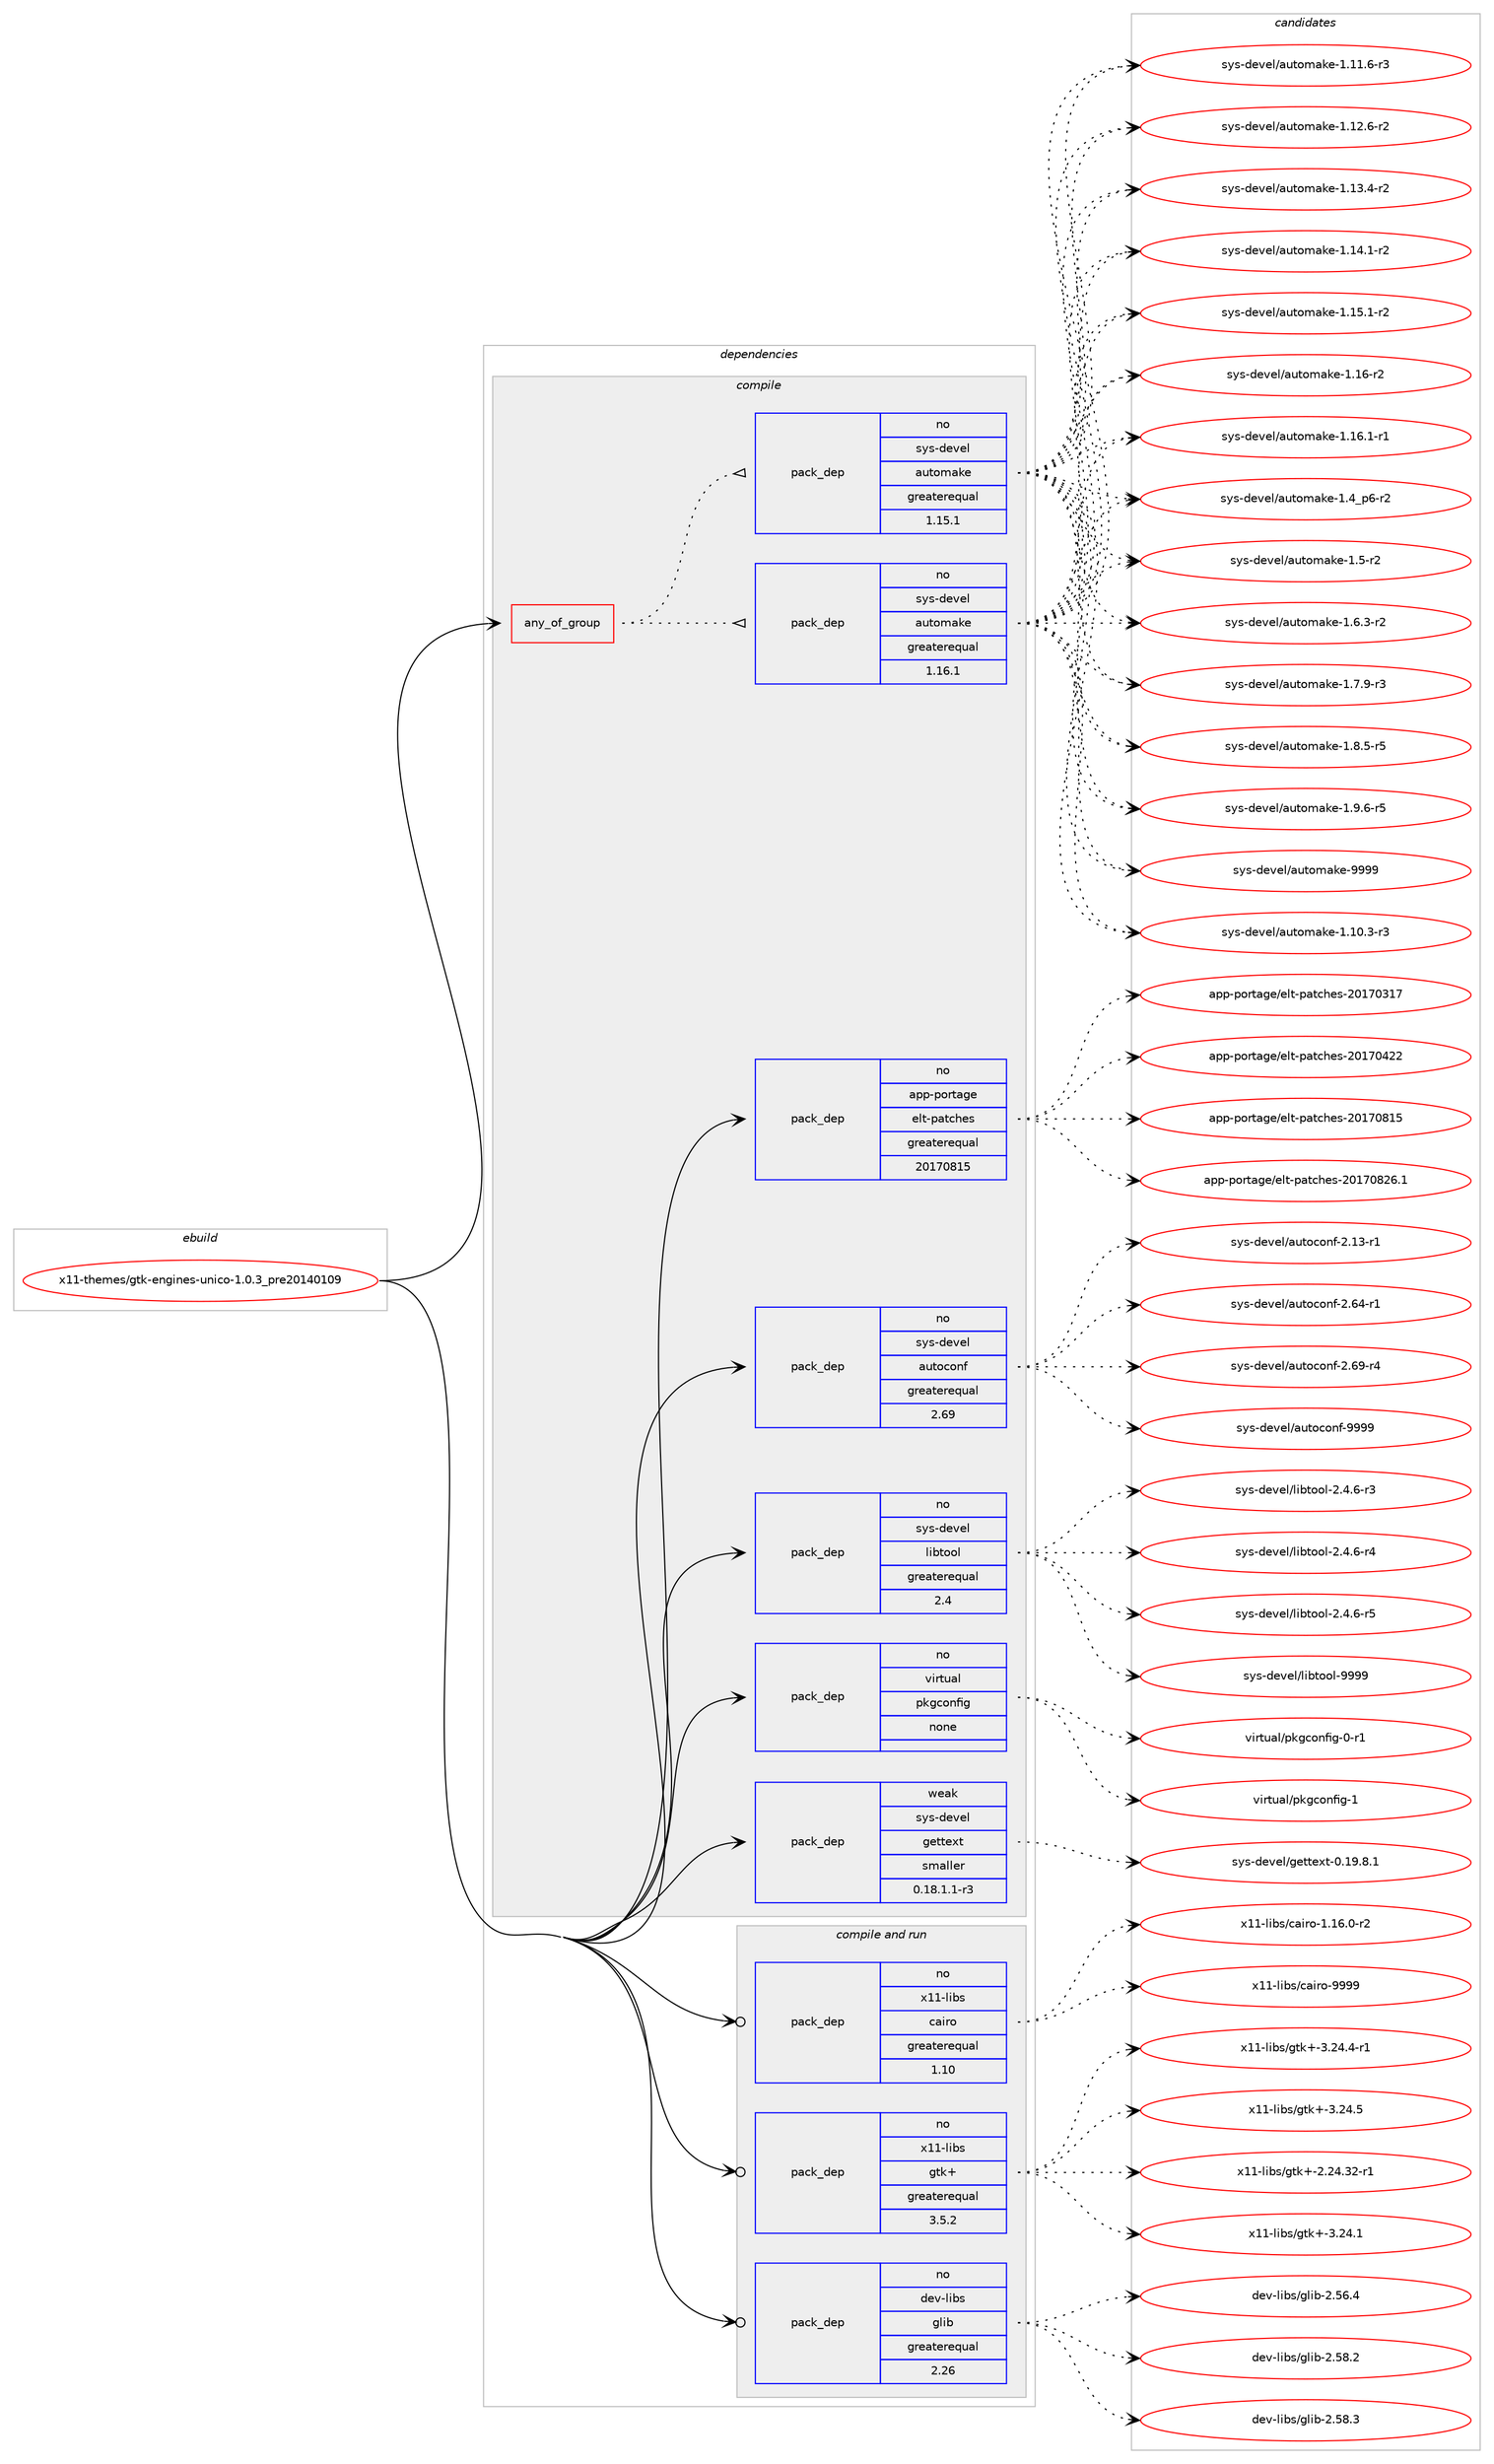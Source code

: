digraph prolog {

# *************
# Graph options
# *************

newrank=true;
concentrate=true;
compound=true;
graph [rankdir=LR,fontname=Helvetica,fontsize=10,ranksep=1.5];#, ranksep=2.5, nodesep=0.2];
edge  [arrowhead=vee];
node  [fontname=Helvetica,fontsize=10];

# **********
# The ebuild
# **********

subgraph cluster_leftcol {
color=gray;
rank=same;
label=<<i>ebuild</i>>;
id [label="x11-themes/gtk-engines-unico-1.0.3_pre20140109", color=red, width=4, href="../x11-themes/gtk-engines-unico-1.0.3_pre20140109.svg"];
}

# ****************
# The dependencies
# ****************

subgraph cluster_midcol {
color=gray;
label=<<i>dependencies</i>>;
subgraph cluster_compile {
fillcolor="#eeeeee";
style=filled;
label=<<i>compile</i>>;
subgraph any28836 {
dependency1769137 [label=<<TABLE BORDER="0" CELLBORDER="1" CELLSPACING="0" CELLPADDING="4"><TR><TD CELLPADDING="10">any_of_group</TD></TR></TABLE>>, shape=none, color=red];subgraph pack1272111 {
dependency1769138 [label=<<TABLE BORDER="0" CELLBORDER="1" CELLSPACING="0" CELLPADDING="4" WIDTH="220"><TR><TD ROWSPAN="6" CELLPADDING="30">pack_dep</TD></TR><TR><TD WIDTH="110">no</TD></TR><TR><TD>sys-devel</TD></TR><TR><TD>automake</TD></TR><TR><TD>greaterequal</TD></TR><TR><TD>1.16.1</TD></TR></TABLE>>, shape=none, color=blue];
}
dependency1769137:e -> dependency1769138:w [weight=20,style="dotted",arrowhead="oinv"];
subgraph pack1272112 {
dependency1769139 [label=<<TABLE BORDER="0" CELLBORDER="1" CELLSPACING="0" CELLPADDING="4" WIDTH="220"><TR><TD ROWSPAN="6" CELLPADDING="30">pack_dep</TD></TR><TR><TD WIDTH="110">no</TD></TR><TR><TD>sys-devel</TD></TR><TR><TD>automake</TD></TR><TR><TD>greaterequal</TD></TR><TR><TD>1.15.1</TD></TR></TABLE>>, shape=none, color=blue];
}
dependency1769137:e -> dependency1769139:w [weight=20,style="dotted",arrowhead="oinv"];
}
id:e -> dependency1769137:w [weight=20,style="solid",arrowhead="vee"];
subgraph pack1272113 {
dependency1769140 [label=<<TABLE BORDER="0" CELLBORDER="1" CELLSPACING="0" CELLPADDING="4" WIDTH="220"><TR><TD ROWSPAN="6" CELLPADDING="30">pack_dep</TD></TR><TR><TD WIDTH="110">no</TD></TR><TR><TD>app-portage</TD></TR><TR><TD>elt-patches</TD></TR><TR><TD>greaterequal</TD></TR><TR><TD>20170815</TD></TR></TABLE>>, shape=none, color=blue];
}
id:e -> dependency1769140:w [weight=20,style="solid",arrowhead="vee"];
subgraph pack1272114 {
dependency1769141 [label=<<TABLE BORDER="0" CELLBORDER="1" CELLSPACING="0" CELLPADDING="4" WIDTH="220"><TR><TD ROWSPAN="6" CELLPADDING="30">pack_dep</TD></TR><TR><TD WIDTH="110">no</TD></TR><TR><TD>sys-devel</TD></TR><TR><TD>autoconf</TD></TR><TR><TD>greaterequal</TD></TR><TR><TD>2.69</TD></TR></TABLE>>, shape=none, color=blue];
}
id:e -> dependency1769141:w [weight=20,style="solid",arrowhead="vee"];
subgraph pack1272115 {
dependency1769142 [label=<<TABLE BORDER="0" CELLBORDER="1" CELLSPACING="0" CELLPADDING="4" WIDTH="220"><TR><TD ROWSPAN="6" CELLPADDING="30">pack_dep</TD></TR><TR><TD WIDTH="110">no</TD></TR><TR><TD>sys-devel</TD></TR><TR><TD>libtool</TD></TR><TR><TD>greaterequal</TD></TR><TR><TD>2.4</TD></TR></TABLE>>, shape=none, color=blue];
}
id:e -> dependency1769142:w [weight=20,style="solid",arrowhead="vee"];
subgraph pack1272116 {
dependency1769143 [label=<<TABLE BORDER="0" CELLBORDER="1" CELLSPACING="0" CELLPADDING="4" WIDTH="220"><TR><TD ROWSPAN="6" CELLPADDING="30">pack_dep</TD></TR><TR><TD WIDTH="110">no</TD></TR><TR><TD>virtual</TD></TR><TR><TD>pkgconfig</TD></TR><TR><TD>none</TD></TR><TR><TD></TD></TR></TABLE>>, shape=none, color=blue];
}
id:e -> dependency1769143:w [weight=20,style="solid",arrowhead="vee"];
subgraph pack1272117 {
dependency1769144 [label=<<TABLE BORDER="0" CELLBORDER="1" CELLSPACING="0" CELLPADDING="4" WIDTH="220"><TR><TD ROWSPAN="6" CELLPADDING="30">pack_dep</TD></TR><TR><TD WIDTH="110">weak</TD></TR><TR><TD>sys-devel</TD></TR><TR><TD>gettext</TD></TR><TR><TD>smaller</TD></TR><TR><TD>0.18.1.1-r3</TD></TR></TABLE>>, shape=none, color=blue];
}
id:e -> dependency1769144:w [weight=20,style="solid",arrowhead="vee"];
}
subgraph cluster_compileandrun {
fillcolor="#eeeeee";
style=filled;
label=<<i>compile and run</i>>;
subgraph pack1272118 {
dependency1769145 [label=<<TABLE BORDER="0" CELLBORDER="1" CELLSPACING="0" CELLPADDING="4" WIDTH="220"><TR><TD ROWSPAN="6" CELLPADDING="30">pack_dep</TD></TR><TR><TD WIDTH="110">no</TD></TR><TR><TD>dev-libs</TD></TR><TR><TD>glib</TD></TR><TR><TD>greaterequal</TD></TR><TR><TD>2.26</TD></TR></TABLE>>, shape=none, color=blue];
}
id:e -> dependency1769145:w [weight=20,style="solid",arrowhead="odotvee"];
subgraph pack1272119 {
dependency1769146 [label=<<TABLE BORDER="0" CELLBORDER="1" CELLSPACING="0" CELLPADDING="4" WIDTH="220"><TR><TD ROWSPAN="6" CELLPADDING="30">pack_dep</TD></TR><TR><TD WIDTH="110">no</TD></TR><TR><TD>x11-libs</TD></TR><TR><TD>cairo</TD></TR><TR><TD>greaterequal</TD></TR><TR><TD>1.10</TD></TR></TABLE>>, shape=none, color=blue];
}
id:e -> dependency1769146:w [weight=20,style="solid",arrowhead="odotvee"];
subgraph pack1272120 {
dependency1769147 [label=<<TABLE BORDER="0" CELLBORDER="1" CELLSPACING="0" CELLPADDING="4" WIDTH="220"><TR><TD ROWSPAN="6" CELLPADDING="30">pack_dep</TD></TR><TR><TD WIDTH="110">no</TD></TR><TR><TD>x11-libs</TD></TR><TR><TD>gtk+</TD></TR><TR><TD>greaterequal</TD></TR><TR><TD>3.5.2</TD></TR></TABLE>>, shape=none, color=blue];
}
id:e -> dependency1769147:w [weight=20,style="solid",arrowhead="odotvee"];
}
subgraph cluster_run {
fillcolor="#eeeeee";
style=filled;
label=<<i>run</i>>;
}
}

# **************
# The candidates
# **************

subgraph cluster_choices {
rank=same;
color=gray;
label=<<i>candidates</i>>;

subgraph choice1272111 {
color=black;
nodesep=1;
choice11512111545100101118101108479711711611110997107101454946494846514511451 [label="sys-devel/automake-1.10.3-r3", color=red, width=4,href="../sys-devel/automake-1.10.3-r3.svg"];
choice11512111545100101118101108479711711611110997107101454946494946544511451 [label="sys-devel/automake-1.11.6-r3", color=red, width=4,href="../sys-devel/automake-1.11.6-r3.svg"];
choice11512111545100101118101108479711711611110997107101454946495046544511450 [label="sys-devel/automake-1.12.6-r2", color=red, width=4,href="../sys-devel/automake-1.12.6-r2.svg"];
choice11512111545100101118101108479711711611110997107101454946495146524511450 [label="sys-devel/automake-1.13.4-r2", color=red, width=4,href="../sys-devel/automake-1.13.4-r2.svg"];
choice11512111545100101118101108479711711611110997107101454946495246494511450 [label="sys-devel/automake-1.14.1-r2", color=red, width=4,href="../sys-devel/automake-1.14.1-r2.svg"];
choice11512111545100101118101108479711711611110997107101454946495346494511450 [label="sys-devel/automake-1.15.1-r2", color=red, width=4,href="../sys-devel/automake-1.15.1-r2.svg"];
choice1151211154510010111810110847971171161111099710710145494649544511450 [label="sys-devel/automake-1.16-r2", color=red, width=4,href="../sys-devel/automake-1.16-r2.svg"];
choice11512111545100101118101108479711711611110997107101454946495446494511449 [label="sys-devel/automake-1.16.1-r1", color=red, width=4,href="../sys-devel/automake-1.16.1-r1.svg"];
choice115121115451001011181011084797117116111109971071014549465295112544511450 [label="sys-devel/automake-1.4_p6-r2", color=red, width=4,href="../sys-devel/automake-1.4_p6-r2.svg"];
choice11512111545100101118101108479711711611110997107101454946534511450 [label="sys-devel/automake-1.5-r2", color=red, width=4,href="../sys-devel/automake-1.5-r2.svg"];
choice115121115451001011181011084797117116111109971071014549465446514511450 [label="sys-devel/automake-1.6.3-r2", color=red, width=4,href="../sys-devel/automake-1.6.3-r2.svg"];
choice115121115451001011181011084797117116111109971071014549465546574511451 [label="sys-devel/automake-1.7.9-r3", color=red, width=4,href="../sys-devel/automake-1.7.9-r3.svg"];
choice115121115451001011181011084797117116111109971071014549465646534511453 [label="sys-devel/automake-1.8.5-r5", color=red, width=4,href="../sys-devel/automake-1.8.5-r5.svg"];
choice115121115451001011181011084797117116111109971071014549465746544511453 [label="sys-devel/automake-1.9.6-r5", color=red, width=4,href="../sys-devel/automake-1.9.6-r5.svg"];
choice115121115451001011181011084797117116111109971071014557575757 [label="sys-devel/automake-9999", color=red, width=4,href="../sys-devel/automake-9999.svg"];
dependency1769138:e -> choice11512111545100101118101108479711711611110997107101454946494846514511451:w [style=dotted,weight="100"];
dependency1769138:e -> choice11512111545100101118101108479711711611110997107101454946494946544511451:w [style=dotted,weight="100"];
dependency1769138:e -> choice11512111545100101118101108479711711611110997107101454946495046544511450:w [style=dotted,weight="100"];
dependency1769138:e -> choice11512111545100101118101108479711711611110997107101454946495146524511450:w [style=dotted,weight="100"];
dependency1769138:e -> choice11512111545100101118101108479711711611110997107101454946495246494511450:w [style=dotted,weight="100"];
dependency1769138:e -> choice11512111545100101118101108479711711611110997107101454946495346494511450:w [style=dotted,weight="100"];
dependency1769138:e -> choice1151211154510010111810110847971171161111099710710145494649544511450:w [style=dotted,weight="100"];
dependency1769138:e -> choice11512111545100101118101108479711711611110997107101454946495446494511449:w [style=dotted,weight="100"];
dependency1769138:e -> choice115121115451001011181011084797117116111109971071014549465295112544511450:w [style=dotted,weight="100"];
dependency1769138:e -> choice11512111545100101118101108479711711611110997107101454946534511450:w [style=dotted,weight="100"];
dependency1769138:e -> choice115121115451001011181011084797117116111109971071014549465446514511450:w [style=dotted,weight="100"];
dependency1769138:e -> choice115121115451001011181011084797117116111109971071014549465546574511451:w [style=dotted,weight="100"];
dependency1769138:e -> choice115121115451001011181011084797117116111109971071014549465646534511453:w [style=dotted,weight="100"];
dependency1769138:e -> choice115121115451001011181011084797117116111109971071014549465746544511453:w [style=dotted,weight="100"];
dependency1769138:e -> choice115121115451001011181011084797117116111109971071014557575757:w [style=dotted,weight="100"];
}
subgraph choice1272112 {
color=black;
nodesep=1;
choice11512111545100101118101108479711711611110997107101454946494846514511451 [label="sys-devel/automake-1.10.3-r3", color=red, width=4,href="../sys-devel/automake-1.10.3-r3.svg"];
choice11512111545100101118101108479711711611110997107101454946494946544511451 [label="sys-devel/automake-1.11.6-r3", color=red, width=4,href="../sys-devel/automake-1.11.6-r3.svg"];
choice11512111545100101118101108479711711611110997107101454946495046544511450 [label="sys-devel/automake-1.12.6-r2", color=red, width=4,href="../sys-devel/automake-1.12.6-r2.svg"];
choice11512111545100101118101108479711711611110997107101454946495146524511450 [label="sys-devel/automake-1.13.4-r2", color=red, width=4,href="../sys-devel/automake-1.13.4-r2.svg"];
choice11512111545100101118101108479711711611110997107101454946495246494511450 [label="sys-devel/automake-1.14.1-r2", color=red, width=4,href="../sys-devel/automake-1.14.1-r2.svg"];
choice11512111545100101118101108479711711611110997107101454946495346494511450 [label="sys-devel/automake-1.15.1-r2", color=red, width=4,href="../sys-devel/automake-1.15.1-r2.svg"];
choice1151211154510010111810110847971171161111099710710145494649544511450 [label="sys-devel/automake-1.16-r2", color=red, width=4,href="../sys-devel/automake-1.16-r2.svg"];
choice11512111545100101118101108479711711611110997107101454946495446494511449 [label="sys-devel/automake-1.16.1-r1", color=red, width=4,href="../sys-devel/automake-1.16.1-r1.svg"];
choice115121115451001011181011084797117116111109971071014549465295112544511450 [label="sys-devel/automake-1.4_p6-r2", color=red, width=4,href="../sys-devel/automake-1.4_p6-r2.svg"];
choice11512111545100101118101108479711711611110997107101454946534511450 [label="sys-devel/automake-1.5-r2", color=red, width=4,href="../sys-devel/automake-1.5-r2.svg"];
choice115121115451001011181011084797117116111109971071014549465446514511450 [label="sys-devel/automake-1.6.3-r2", color=red, width=4,href="../sys-devel/automake-1.6.3-r2.svg"];
choice115121115451001011181011084797117116111109971071014549465546574511451 [label="sys-devel/automake-1.7.9-r3", color=red, width=4,href="../sys-devel/automake-1.7.9-r3.svg"];
choice115121115451001011181011084797117116111109971071014549465646534511453 [label="sys-devel/automake-1.8.5-r5", color=red, width=4,href="../sys-devel/automake-1.8.5-r5.svg"];
choice115121115451001011181011084797117116111109971071014549465746544511453 [label="sys-devel/automake-1.9.6-r5", color=red, width=4,href="../sys-devel/automake-1.9.6-r5.svg"];
choice115121115451001011181011084797117116111109971071014557575757 [label="sys-devel/automake-9999", color=red, width=4,href="../sys-devel/automake-9999.svg"];
dependency1769139:e -> choice11512111545100101118101108479711711611110997107101454946494846514511451:w [style=dotted,weight="100"];
dependency1769139:e -> choice11512111545100101118101108479711711611110997107101454946494946544511451:w [style=dotted,weight="100"];
dependency1769139:e -> choice11512111545100101118101108479711711611110997107101454946495046544511450:w [style=dotted,weight="100"];
dependency1769139:e -> choice11512111545100101118101108479711711611110997107101454946495146524511450:w [style=dotted,weight="100"];
dependency1769139:e -> choice11512111545100101118101108479711711611110997107101454946495246494511450:w [style=dotted,weight="100"];
dependency1769139:e -> choice11512111545100101118101108479711711611110997107101454946495346494511450:w [style=dotted,weight="100"];
dependency1769139:e -> choice1151211154510010111810110847971171161111099710710145494649544511450:w [style=dotted,weight="100"];
dependency1769139:e -> choice11512111545100101118101108479711711611110997107101454946495446494511449:w [style=dotted,weight="100"];
dependency1769139:e -> choice115121115451001011181011084797117116111109971071014549465295112544511450:w [style=dotted,weight="100"];
dependency1769139:e -> choice11512111545100101118101108479711711611110997107101454946534511450:w [style=dotted,weight="100"];
dependency1769139:e -> choice115121115451001011181011084797117116111109971071014549465446514511450:w [style=dotted,weight="100"];
dependency1769139:e -> choice115121115451001011181011084797117116111109971071014549465546574511451:w [style=dotted,weight="100"];
dependency1769139:e -> choice115121115451001011181011084797117116111109971071014549465646534511453:w [style=dotted,weight="100"];
dependency1769139:e -> choice115121115451001011181011084797117116111109971071014549465746544511453:w [style=dotted,weight="100"];
dependency1769139:e -> choice115121115451001011181011084797117116111109971071014557575757:w [style=dotted,weight="100"];
}
subgraph choice1272113 {
color=black;
nodesep=1;
choice97112112451121111141169710310147101108116451129711699104101115455048495548514955 [label="app-portage/elt-patches-20170317", color=red, width=4,href="../app-portage/elt-patches-20170317.svg"];
choice97112112451121111141169710310147101108116451129711699104101115455048495548525050 [label="app-portage/elt-patches-20170422", color=red, width=4,href="../app-portage/elt-patches-20170422.svg"];
choice97112112451121111141169710310147101108116451129711699104101115455048495548564953 [label="app-portage/elt-patches-20170815", color=red, width=4,href="../app-portage/elt-patches-20170815.svg"];
choice971121124511211111411697103101471011081164511297116991041011154550484955485650544649 [label="app-portage/elt-patches-20170826.1", color=red, width=4,href="../app-portage/elt-patches-20170826.1.svg"];
dependency1769140:e -> choice97112112451121111141169710310147101108116451129711699104101115455048495548514955:w [style=dotted,weight="100"];
dependency1769140:e -> choice97112112451121111141169710310147101108116451129711699104101115455048495548525050:w [style=dotted,weight="100"];
dependency1769140:e -> choice97112112451121111141169710310147101108116451129711699104101115455048495548564953:w [style=dotted,weight="100"];
dependency1769140:e -> choice971121124511211111411697103101471011081164511297116991041011154550484955485650544649:w [style=dotted,weight="100"];
}
subgraph choice1272114 {
color=black;
nodesep=1;
choice1151211154510010111810110847971171161119911111010245504649514511449 [label="sys-devel/autoconf-2.13-r1", color=red, width=4,href="../sys-devel/autoconf-2.13-r1.svg"];
choice1151211154510010111810110847971171161119911111010245504654524511449 [label="sys-devel/autoconf-2.64-r1", color=red, width=4,href="../sys-devel/autoconf-2.64-r1.svg"];
choice1151211154510010111810110847971171161119911111010245504654574511452 [label="sys-devel/autoconf-2.69-r4", color=red, width=4,href="../sys-devel/autoconf-2.69-r4.svg"];
choice115121115451001011181011084797117116111991111101024557575757 [label="sys-devel/autoconf-9999", color=red, width=4,href="../sys-devel/autoconf-9999.svg"];
dependency1769141:e -> choice1151211154510010111810110847971171161119911111010245504649514511449:w [style=dotted,weight="100"];
dependency1769141:e -> choice1151211154510010111810110847971171161119911111010245504654524511449:w [style=dotted,weight="100"];
dependency1769141:e -> choice1151211154510010111810110847971171161119911111010245504654574511452:w [style=dotted,weight="100"];
dependency1769141:e -> choice115121115451001011181011084797117116111991111101024557575757:w [style=dotted,weight="100"];
}
subgraph choice1272115 {
color=black;
nodesep=1;
choice1151211154510010111810110847108105981161111111084550465246544511451 [label="sys-devel/libtool-2.4.6-r3", color=red, width=4,href="../sys-devel/libtool-2.4.6-r3.svg"];
choice1151211154510010111810110847108105981161111111084550465246544511452 [label="sys-devel/libtool-2.4.6-r4", color=red, width=4,href="../sys-devel/libtool-2.4.6-r4.svg"];
choice1151211154510010111810110847108105981161111111084550465246544511453 [label="sys-devel/libtool-2.4.6-r5", color=red, width=4,href="../sys-devel/libtool-2.4.6-r5.svg"];
choice1151211154510010111810110847108105981161111111084557575757 [label="sys-devel/libtool-9999", color=red, width=4,href="../sys-devel/libtool-9999.svg"];
dependency1769142:e -> choice1151211154510010111810110847108105981161111111084550465246544511451:w [style=dotted,weight="100"];
dependency1769142:e -> choice1151211154510010111810110847108105981161111111084550465246544511452:w [style=dotted,weight="100"];
dependency1769142:e -> choice1151211154510010111810110847108105981161111111084550465246544511453:w [style=dotted,weight="100"];
dependency1769142:e -> choice1151211154510010111810110847108105981161111111084557575757:w [style=dotted,weight="100"];
}
subgraph choice1272116 {
color=black;
nodesep=1;
choice11810511411611797108471121071039911111010210510345484511449 [label="virtual/pkgconfig-0-r1", color=red, width=4,href="../virtual/pkgconfig-0-r1.svg"];
choice1181051141161179710847112107103991111101021051034549 [label="virtual/pkgconfig-1", color=red, width=4,href="../virtual/pkgconfig-1.svg"];
dependency1769143:e -> choice11810511411611797108471121071039911111010210510345484511449:w [style=dotted,weight="100"];
dependency1769143:e -> choice1181051141161179710847112107103991111101021051034549:w [style=dotted,weight="100"];
}
subgraph choice1272117 {
color=black;
nodesep=1;
choice1151211154510010111810110847103101116116101120116454846495746564649 [label="sys-devel/gettext-0.19.8.1", color=red, width=4,href="../sys-devel/gettext-0.19.8.1.svg"];
dependency1769144:e -> choice1151211154510010111810110847103101116116101120116454846495746564649:w [style=dotted,weight="100"];
}
subgraph choice1272118 {
color=black;
nodesep=1;
choice1001011184510810598115471031081059845504653544652 [label="dev-libs/glib-2.56.4", color=red, width=4,href="../dev-libs/glib-2.56.4.svg"];
choice1001011184510810598115471031081059845504653564650 [label="dev-libs/glib-2.58.2", color=red, width=4,href="../dev-libs/glib-2.58.2.svg"];
choice1001011184510810598115471031081059845504653564651 [label="dev-libs/glib-2.58.3", color=red, width=4,href="../dev-libs/glib-2.58.3.svg"];
dependency1769145:e -> choice1001011184510810598115471031081059845504653544652:w [style=dotted,weight="100"];
dependency1769145:e -> choice1001011184510810598115471031081059845504653564650:w [style=dotted,weight="100"];
dependency1769145:e -> choice1001011184510810598115471031081059845504653564651:w [style=dotted,weight="100"];
}
subgraph choice1272119 {
color=black;
nodesep=1;
choice12049494510810598115479997105114111454946495446484511450 [label="x11-libs/cairo-1.16.0-r2", color=red, width=4,href="../x11-libs/cairo-1.16.0-r2.svg"];
choice120494945108105981154799971051141114557575757 [label="x11-libs/cairo-9999", color=red, width=4,href="../x11-libs/cairo-9999.svg"];
dependency1769146:e -> choice12049494510810598115479997105114111454946495446484511450:w [style=dotted,weight="100"];
dependency1769146:e -> choice120494945108105981154799971051141114557575757:w [style=dotted,weight="100"];
}
subgraph choice1272120 {
color=black;
nodesep=1;
choice12049494510810598115471031161074345504650524651504511449 [label="x11-libs/gtk+-2.24.32-r1", color=red, width=4,href="../x11-libs/gtk+-2.24.32-r1.svg"];
choice12049494510810598115471031161074345514650524649 [label="x11-libs/gtk+-3.24.1", color=red, width=4,href="../x11-libs/gtk+-3.24.1.svg"];
choice120494945108105981154710311610743455146505246524511449 [label="x11-libs/gtk+-3.24.4-r1", color=red, width=4,href="../x11-libs/gtk+-3.24.4-r1.svg"];
choice12049494510810598115471031161074345514650524653 [label="x11-libs/gtk+-3.24.5", color=red, width=4,href="../x11-libs/gtk+-3.24.5.svg"];
dependency1769147:e -> choice12049494510810598115471031161074345504650524651504511449:w [style=dotted,weight="100"];
dependency1769147:e -> choice12049494510810598115471031161074345514650524649:w [style=dotted,weight="100"];
dependency1769147:e -> choice120494945108105981154710311610743455146505246524511449:w [style=dotted,weight="100"];
dependency1769147:e -> choice12049494510810598115471031161074345514650524653:w [style=dotted,weight="100"];
}
}

}
